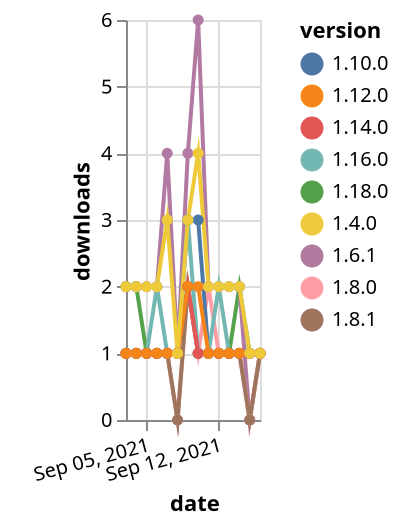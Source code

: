 {"$schema": "https://vega.github.io/schema/vega-lite/v5.json", "description": "A simple bar chart with embedded data.", "data": {"values": [{"date": "2021-09-03", "total": 127, "delta": 2, "version": "1.18.0"}, {"date": "2021-09-04", "total": 129, "delta": 2, "version": "1.18.0"}, {"date": "2021-09-05", "total": 130, "delta": 1, "version": "1.18.0"}, {"date": "2021-09-06", "total": 131, "delta": 1, "version": "1.18.0"}, {"date": "2021-09-07", "total": 132, "delta": 1, "version": "1.18.0"}, {"date": "2021-09-08", "total": 133, "delta": 1, "version": "1.18.0"}, {"date": "2021-09-09", "total": 135, "delta": 2, "version": "1.18.0"}, {"date": "2021-09-10", "total": 136, "delta": 1, "version": "1.18.0"}, {"date": "2021-09-11", "total": 137, "delta": 1, "version": "1.18.0"}, {"date": "2021-09-12", "total": 138, "delta": 1, "version": "1.18.0"}, {"date": "2021-09-13", "total": 139, "delta": 1, "version": "1.18.0"}, {"date": "2021-09-14", "total": 141, "delta": 2, "version": "1.18.0"}, {"date": "2021-09-15", "total": 142, "delta": 1, "version": "1.18.0"}, {"date": "2021-09-16", "total": 143, "delta": 1, "version": "1.18.0"}, {"date": "2021-09-03", "total": 2558, "delta": 2, "version": "1.6.1"}, {"date": "2021-09-04", "total": 2560, "delta": 2, "version": "1.6.1"}, {"date": "2021-09-05", "total": 2562, "delta": 2, "version": "1.6.1"}, {"date": "2021-09-06", "total": 2564, "delta": 2, "version": "1.6.1"}, {"date": "2021-09-07", "total": 2568, "delta": 4, "version": "1.6.1"}, {"date": "2021-09-08", "total": 2569, "delta": 1, "version": "1.6.1"}, {"date": "2021-09-09", "total": 2573, "delta": 4, "version": "1.6.1"}, {"date": "2021-09-10", "total": 2579, "delta": 6, "version": "1.6.1"}, {"date": "2021-09-11", "total": 2581, "delta": 2, "version": "1.6.1"}, {"date": "2021-09-12", "total": 2583, "delta": 2, "version": "1.6.1"}, {"date": "2021-09-13", "total": 2585, "delta": 2, "version": "1.6.1"}, {"date": "2021-09-14", "total": 2587, "delta": 2, "version": "1.6.1"}, {"date": "2021-09-15", "total": 2587, "delta": 0, "version": "1.6.1"}, {"date": "2021-09-16", "total": 2588, "delta": 1, "version": "1.6.1"}, {"date": "2021-09-03", "total": 258, "delta": 1, "version": "1.8.0"}, {"date": "2021-09-04", "total": 259, "delta": 1, "version": "1.8.0"}, {"date": "2021-09-05", "total": 260, "delta": 1, "version": "1.8.0"}, {"date": "2021-09-06", "total": 261, "delta": 1, "version": "1.8.0"}, {"date": "2021-09-07", "total": 262, "delta": 1, "version": "1.8.0"}, {"date": "2021-09-08", "total": 262, "delta": 0, "version": "1.8.0"}, {"date": "2021-09-09", "total": 264, "delta": 2, "version": "1.8.0"}, {"date": "2021-09-10", "total": 265, "delta": 1, "version": "1.8.0"}, {"date": "2021-09-11", "total": 267, "delta": 2, "version": "1.8.0"}, {"date": "2021-09-12", "total": 268, "delta": 1, "version": "1.8.0"}, {"date": "2021-09-13", "total": 269, "delta": 1, "version": "1.8.0"}, {"date": "2021-09-14", "total": 270, "delta": 1, "version": "1.8.0"}, {"date": "2021-09-15", "total": 270, "delta": 0, "version": "1.8.0"}, {"date": "2021-09-16", "total": 271, "delta": 1, "version": "1.8.0"}, {"date": "2021-09-03", "total": 355, "delta": 1, "version": "1.10.0"}, {"date": "2021-09-04", "total": 356, "delta": 1, "version": "1.10.0"}, {"date": "2021-09-05", "total": 357, "delta": 1, "version": "1.10.0"}, {"date": "2021-09-06", "total": 358, "delta": 1, "version": "1.10.0"}, {"date": "2021-09-07", "total": 359, "delta": 1, "version": "1.10.0"}, {"date": "2021-09-08", "total": 360, "delta": 1, "version": "1.10.0"}, {"date": "2021-09-09", "total": 363, "delta": 3, "version": "1.10.0"}, {"date": "2021-09-10", "total": 366, "delta": 3, "version": "1.10.0"}, {"date": "2021-09-11", "total": 367, "delta": 1, "version": "1.10.0"}, {"date": "2021-09-12", "total": 368, "delta": 1, "version": "1.10.0"}, {"date": "2021-09-13", "total": 369, "delta": 1, "version": "1.10.0"}, {"date": "2021-09-14", "total": 370, "delta": 1, "version": "1.10.0"}, {"date": "2021-09-15", "total": 371, "delta": 1, "version": "1.10.0"}, {"date": "2021-09-16", "total": 372, "delta": 1, "version": "1.10.0"}, {"date": "2021-09-03", "total": 192, "delta": 1, "version": "1.16.0"}, {"date": "2021-09-04", "total": 193, "delta": 1, "version": "1.16.0"}, {"date": "2021-09-05", "total": 194, "delta": 1, "version": "1.16.0"}, {"date": "2021-09-06", "total": 196, "delta": 2, "version": "1.16.0"}, {"date": "2021-09-07", "total": 197, "delta": 1, "version": "1.16.0"}, {"date": "2021-09-08", "total": 198, "delta": 1, "version": "1.16.0"}, {"date": "2021-09-09", "total": 201, "delta": 3, "version": "1.16.0"}, {"date": "2021-09-10", "total": 202, "delta": 1, "version": "1.16.0"}, {"date": "2021-09-11", "total": 203, "delta": 1, "version": "1.16.0"}, {"date": "2021-09-12", "total": 205, "delta": 2, "version": "1.16.0"}, {"date": "2021-09-13", "total": 206, "delta": 1, "version": "1.16.0"}, {"date": "2021-09-14", "total": 207, "delta": 1, "version": "1.16.0"}, {"date": "2021-09-15", "total": 208, "delta": 1, "version": "1.16.0"}, {"date": "2021-09-16", "total": 209, "delta": 1, "version": "1.16.0"}, {"date": "2021-09-03", "total": 255, "delta": 1, "version": "1.8.1"}, {"date": "2021-09-04", "total": 256, "delta": 1, "version": "1.8.1"}, {"date": "2021-09-05", "total": 257, "delta": 1, "version": "1.8.1"}, {"date": "2021-09-06", "total": 258, "delta": 1, "version": "1.8.1"}, {"date": "2021-09-07", "total": 259, "delta": 1, "version": "1.8.1"}, {"date": "2021-09-08", "total": 259, "delta": 0, "version": "1.8.1"}, {"date": "2021-09-09", "total": 261, "delta": 2, "version": "1.8.1"}, {"date": "2021-09-10", "total": 262, "delta": 1, "version": "1.8.1"}, {"date": "2021-09-11", "total": 263, "delta": 1, "version": "1.8.1"}, {"date": "2021-09-12", "total": 264, "delta": 1, "version": "1.8.1"}, {"date": "2021-09-13", "total": 265, "delta": 1, "version": "1.8.1"}, {"date": "2021-09-14", "total": 266, "delta": 1, "version": "1.8.1"}, {"date": "2021-09-15", "total": 266, "delta": 0, "version": "1.8.1"}, {"date": "2021-09-16", "total": 267, "delta": 1, "version": "1.8.1"}, {"date": "2021-09-03", "total": 170, "delta": 1, "version": "1.14.0"}, {"date": "2021-09-04", "total": 171, "delta": 1, "version": "1.14.0"}, {"date": "2021-09-05", "total": 172, "delta": 1, "version": "1.14.0"}, {"date": "2021-09-06", "total": 173, "delta": 1, "version": "1.14.0"}, {"date": "2021-09-07", "total": 174, "delta": 1, "version": "1.14.0"}, {"date": "2021-09-08", "total": 175, "delta": 1, "version": "1.14.0"}, {"date": "2021-09-09", "total": 177, "delta": 2, "version": "1.14.0"}, {"date": "2021-09-10", "total": 178, "delta": 1, "version": "1.14.0"}, {"date": "2021-09-11", "total": 179, "delta": 1, "version": "1.14.0"}, {"date": "2021-09-12", "total": 180, "delta": 1, "version": "1.14.0"}, {"date": "2021-09-13", "total": 181, "delta": 1, "version": "1.14.0"}, {"date": "2021-09-14", "total": 182, "delta": 1, "version": "1.14.0"}, {"date": "2021-09-15", "total": 183, "delta": 1, "version": "1.14.0"}, {"date": "2021-09-16", "total": 184, "delta": 1, "version": "1.14.0"}, {"date": "2021-09-03", "total": 197, "delta": 1, "version": "1.12.0"}, {"date": "2021-09-04", "total": 198, "delta": 1, "version": "1.12.0"}, {"date": "2021-09-05", "total": 199, "delta": 1, "version": "1.12.0"}, {"date": "2021-09-06", "total": 200, "delta": 1, "version": "1.12.0"}, {"date": "2021-09-07", "total": 201, "delta": 1, "version": "1.12.0"}, {"date": "2021-09-08", "total": 202, "delta": 1, "version": "1.12.0"}, {"date": "2021-09-09", "total": 204, "delta": 2, "version": "1.12.0"}, {"date": "2021-09-10", "total": 206, "delta": 2, "version": "1.12.0"}, {"date": "2021-09-11", "total": 207, "delta": 1, "version": "1.12.0"}, {"date": "2021-09-12", "total": 208, "delta": 1, "version": "1.12.0"}, {"date": "2021-09-13", "total": 209, "delta": 1, "version": "1.12.0"}, {"date": "2021-09-14", "total": 210, "delta": 1, "version": "1.12.0"}, {"date": "2021-09-15", "total": 211, "delta": 1, "version": "1.12.0"}, {"date": "2021-09-16", "total": 212, "delta": 1, "version": "1.12.0"}, {"date": "2021-09-03", "total": 2358, "delta": 2, "version": "1.4.0"}, {"date": "2021-09-04", "total": 2360, "delta": 2, "version": "1.4.0"}, {"date": "2021-09-05", "total": 2362, "delta": 2, "version": "1.4.0"}, {"date": "2021-09-06", "total": 2364, "delta": 2, "version": "1.4.0"}, {"date": "2021-09-07", "total": 2367, "delta": 3, "version": "1.4.0"}, {"date": "2021-09-08", "total": 2368, "delta": 1, "version": "1.4.0"}, {"date": "2021-09-09", "total": 2371, "delta": 3, "version": "1.4.0"}, {"date": "2021-09-10", "total": 2375, "delta": 4, "version": "1.4.0"}, {"date": "2021-09-11", "total": 2377, "delta": 2, "version": "1.4.0"}, {"date": "2021-09-12", "total": 2379, "delta": 2, "version": "1.4.0"}, {"date": "2021-09-13", "total": 2381, "delta": 2, "version": "1.4.0"}, {"date": "2021-09-14", "total": 2383, "delta": 2, "version": "1.4.0"}, {"date": "2021-09-15", "total": 2384, "delta": 1, "version": "1.4.0"}, {"date": "2021-09-16", "total": 2385, "delta": 1, "version": "1.4.0"}]}, "width": "container", "mark": {"type": "line", "point": {"filled": true}}, "encoding": {"x": {"field": "date", "type": "temporal", "timeUnit": "yearmonthdate", "title": "date", "axis": {"labelAngle": -15}}, "y": {"field": "delta", "type": "quantitative", "title": "downloads"}, "color": {"field": "version", "type": "nominal"}, "tooltip": {"field": "delta"}}}